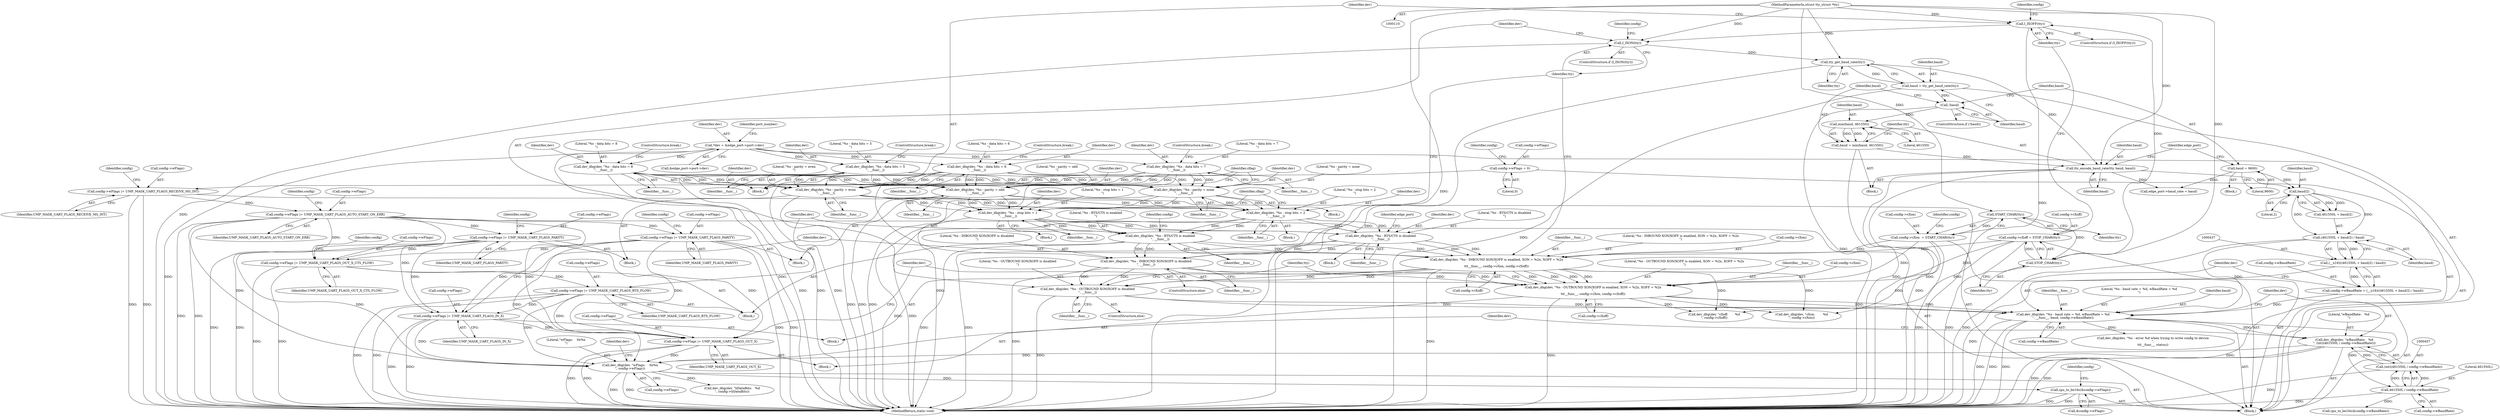 digraph "0_linux_6aeb75e6adfaed16e58780309613a578fe1ee90b@pointer" {
"1000505" [label="(Call,cpu_to_be16s(&config->wFlags))"];
"1000463" [label="(Call,dev_dbg(dev, \"wFlags:    0x%x\n\", config->wFlags))"];
"1000453" [label="(Call,dev_dbg(dev, \"wBaudRate:   %d\n\", (int)(461550L / config->wBaudRate)))"];
"1000445" [label="(Call,dev_dbg(dev, \"%s - baud rate = %d, wBaudRate = %d\n\", __func__, baud, config->wBaudRate))"];
"1000383" [label="(Call,dev_dbg(dev, \"%s - OUTBOUND XON/XOFF is enabled, XON = %2x, XOFF = %2x\n\",\n\t\t\t__func__, config->cXon, config->cXoff))"];
"1000359" [label="(Call,dev_dbg(dev, \"%s - INBOUND XON/XOFF is enabled, XON = %2x, XOFF = %2x\n\",\n\t\t\t__func__, config->cXon, config->cXoff))"];
"1000332" [label="(Call,dev_dbg(dev, \"%s - RTS/CTS is disabled\n\", __func__))"];
"1000296" [label="(Call,dev_dbg(dev, \"%s - stop bits = 2\n\", __func__))"];
"1000271" [label="(Call,dev_dbg(dev, \"%s - parity = even\n\", __func__))"];
"1000218" [label="(Call,dev_dbg(dev, \"%s - data bits = 7\n\", __func__))"];
"1000116" [label="(Call,*dev = &edge_port->port->dev)"];
"1000207" [label="(Call,dev_dbg(dev, \"%s - data bits = 6\n\", __func__))"];
"1000230" [label="(Call,dev_dbg(dev, \"%s - data bits = 8\n\", __func__))"];
"1000196" [label="(Call,dev_dbg(dev, \"%s - data bits = 5\n\", __func__))"];
"1000255" [label="(Call,dev_dbg(dev, \"%s - parity = odd\n\", __func__))"];
"1000282" [label="(Call,dev_dbg(dev, \"%s - parity = none\n\", __func__))"];
"1000307" [label="(Call,dev_dbg(dev, \"%s - stop bits = 1\n\", __func__))"];
"1000326" [label="(Call,dev_dbg(dev, \"%s - RTS/CTS is enabled\n\", __func__))"];
"1000338" [label="(Call,config->cXon  = START_CHAR(tty))"];
"1000342" [label="(Call,START_CHAR(tty))"];
"1000111" [label="(MethodParameterIn,struct tty_struct *tty)"];
"1000344" [label="(Call,config->cXoff = STOP_CHAR(tty))"];
"1000348" [label="(Call,STOP_CHAR(tty))"];
"1000370" [label="(Call,dev_dbg(dev, \"%s - INBOUND XON/XOFF is disabled\n\", __func__))"];
"1000394" [label="(Call,dev_dbg(dev, \"%s - OUTBOUND XON/XOFF is disabled\n\", __func__))"];
"1000438" [label="(Call,(461550L + baud/2) / baud)"];
"1000441" [label="(Call,baud/2)"];
"1000423" [label="(Call,tty_encode_baud_rate(tty, baud, baud))"];
"1000407" [label="(Call,tty_get_baud_rate(tty))"];
"1000375" [label="(Call,I_IXON(tty))"];
"1000351" [label="(Call,I_IXOFF(tty))"];
"1000418" [label="(Call,baud = min(baud, 461550))"];
"1000420" [label="(Call,min(baud, 461550))"];
"1000410" [label="(Call,!baud)"];
"1000405" [label="(Call,baud = tty_get_baud_rate(tty))"];
"1000413" [label="(Call,baud = 9600)"];
"1000432" [label="(Call,config->wBaudRate = (__u16)((461550L + baud/2) / baud))"];
"1000436" [label="(Call,(__u16)((461550L + baud/2) / baud))"];
"1000456" [label="(Call,(int)(461550L / config->wBaudRate))"];
"1000458" [label="(Call,461550L / config->wBaudRate)"];
"1000171" [label="(Call,config->wFlags |= UMP_MASK_UART_FLAGS_AUTO_START_ON_ERR)"];
"1000166" [label="(Call,config->wFlags |= UMP_MASK_UART_FLAGS_RECEIVE_MS_INT)"];
"1000161" [label="(Call,config->wFlags = 0)"];
"1000378" [label="(Call,config->wFlags |= UMP_MASK_UART_FLAGS_OUT_X)"];
"1000261" [label="(Call,config->wFlags |= UMP_MASK_UART_FLAGS_PARITY)"];
"1000321" [label="(Call,config->wFlags |= UMP_MASK_UART_FLAGS_RTS_FLOW)"];
"1000316" [label="(Call,config->wFlags |= UMP_MASK_UART_FLAGS_OUT_X_CTS_FLOW)"];
"1000245" [label="(Call,config->wFlags |= UMP_MASK_UART_FLAGS_PARITY)"];
"1000354" [label="(Call,config->wFlags |= UMP_MASK_UART_FLAGS_IN_X)"];
"1000283" [label="(Identifier,dev)"];
"1000465" [label="(Literal,\"wFlags:    0x%x\n\")"];
"1000438" [label="(Call,(461550L + baud/2) / baud)"];
"1000385" [label="(Literal,\"%s - OUTBOUND XON/XOFF is enabled, XON = %2x, XOFF = %2x\n\")"];
"1000359" [label="(Call,dev_dbg(dev, \"%s - INBOUND XON/XOFF is enabled, XON = %2x, XOFF = %2x\n\",\n\t\t\t__func__, config->cXon, config->cXoff))"];
"1000443" [label="(Literal,2)"];
"1000420" [label="(Call,min(baud, 461550))"];
"1000463" [label="(Call,dev_dbg(dev, \"wFlags:    0x%x\n\", config->wFlags))"];
"1000118" [label="(Call,&edge_port->port->dev)"];
"1000252" [label="(Identifier,config)"];
"1000406" [label="(Identifier,baud)"];
"1000458" [label="(Call,461550L / config->wBaudRate)"];
"1000166" [label="(Call,config->wFlags |= UMP_MASK_UART_FLAGS_RECEIVE_MS_INT)"];
"1000386" [label="(Identifier,__func__)"];
"1000257" [label="(Literal,\"%s - parity = odd\n\")"];
"1000335" [label="(Identifier,__func__)"];
"1000417" [label="(Block,)"];
"1000272" [label="(Identifier,dev)"];
"1000369" [label="(ControlStructure,else)"];
"1000442" [label="(Identifier,baud)"];
"1000547" [label="(MethodReturn,static void)"];
"1000510" [label="(Call,cpu_to_be16s(&config->wBaudRate))"];
"1000375" [label="(Call,I_IXON(tty))"];
"1000233" [label="(Identifier,__func__)"];
"1000301" [label="(Block,)"];
"1000405" [label="(Call,baud = tty_get_baud_rate(tty))"];
"1000432" [label="(Call,config->wBaudRate = (__u16)((461550L + baud/2) / baud))"];
"1000332" [label="(Call,dev_dbg(dev, \"%s - RTS/CTS is disabled\n\", __func__))"];
"1000260" [label="(Block,)"];
"1000371" [label="(Identifier,dev)"];
"1000175" [label="(Identifier,UMP_MASK_UART_FLAGS_AUTO_START_ON_ERR)"];
"1000298" [label="(Literal,\"%s - stop bits = 2\n\")"];
"1000362" [label="(Identifier,__func__)"];
"1000456" [label="(Call,(int)(461550L / config->wBaudRate))"];
"1000297" [label="(Identifier,dev)"];
"1000450" [label="(Call,config->wBaudRate)"];
"1000268" [label="(Identifier,config)"];
"1000325" [label="(Identifier,UMP_MASK_UART_FLAGS_RTS_FLOW)"];
"1000308" [label="(Identifier,dev)"];
"1000470" [label="(Identifier,dev)"];
"1000172" [label="(Call,config->wFlags)"];
"1000426" [label="(Identifier,baud)"];
"1000506" [label="(Call,&config->wFlags)"];
"1000246" [label="(Call,config->wFlags)"];
"1000322" [label="(Call,config->wFlags)"];
"1000355" [label="(Call,config->wFlags)"];
"1000222" [label="(ControlStructure,break;)"];
"1000316" [label="(Call,config->wFlags |= UMP_MASK_UART_FLAGS_OUT_X_CTS_FLOW)"];
"1000339" [label="(Call,config->cXon)"];
"1000199" [label="(Identifier,__func__)"];
"1000423" [label="(Call,tty_encode_baud_rate(tty, baud, baud))"];
"1000460" [label="(Call,config->wBaudRate)"];
"1000165" [label="(Literal,0)"];
"1000209" [label="(Literal,\"%s - data bits = 6\n\")"];
"1000361" [label="(Literal,\"%s - INBOUND XON/XOFF is enabled, XON = %2x, XOFF = %2x\n\")"];
"1000116" [label="(Call,*dev = &edge_port->port->dev)"];
"1000258" [label="(Identifier,__func__)"];
"1000299" [label="(Identifier,__func__)"];
"1000173" [label="(Identifier,config)"];
"1000265" [label="(Identifier,UMP_MASK_UART_FLAGS_PARITY)"];
"1000366" [label="(Call,config->cXoff)"];
"1000329" [label="(Identifier,__func__)"];
"1000168" [label="(Identifier,config)"];
"1000513" [label="(Identifier,config)"];
"1000424" [label="(Identifier,tty)"];
"1000333" [label="(Identifier,dev)"];
"1000433" [label="(Call,config->wBaudRate)"];
"1000230" [label="(Call,dev_dbg(dev, \"%s - data bits = 8\n\", __func__))"];
"1000429" [label="(Identifier,edge_port)"];
"1000439" [label="(Call,461550L + baud/2)"];
"1000198" [label="(Literal,\"%s - data bits = 5\n\")"];
"1000261" [label="(Call,config->wFlags |= UMP_MASK_UART_FLAGS_PARITY)"];
"1000505" [label="(Call,cpu_to_be16s(&config->wFlags))"];
"1000162" [label="(Call,config->wFlags)"];
"1000327" [label="(Identifier,dev)"];
"1000418" [label="(Call,baud = min(baud, 461550))"];
"1000415" [label="(Literal,9600)"];
"1000419" [label="(Identifier,baud)"];
"1000410" [label="(Call,!baud)"];
"1000345" [label="(Call,config->cXoff)"];
"1000117" [label="(Identifier,dev)"];
"1000189" [label="(Block,)"];
"1000376" [label="(Identifier,tty)"];
"1000382" [label="(Identifier,UMP_MASK_UART_FLAGS_OUT_X)"];
"1000384" [label="(Identifier,dev)"];
"1000387" [label="(Call,config->cXon)"];
"1000323" [label="(Identifier,config)"];
"1000245" [label="(Call,config->wFlags |= UMP_MASK_UART_FLAGS_PARITY)"];
"1000446" [label="(Identifier,dev)"];
"1000326" [label="(Call,dev_dbg(dev, \"%s - RTS/CTS is enabled\n\", __func__))"];
"1000282" [label="(Call,dev_dbg(dev, \"%s - parity = none\n\", __func__))"];
"1000284" [label="(Literal,\"%s - parity = none\n\")"];
"1000352" [label="(Identifier,tty)"];
"1000350" [label="(ControlStructure,if (I_IXOFF(tty)))"];
"1000232" [label="(Literal,\"%s - data bits = 8\n\")"];
"1000412" [label="(Block,)"];
"1000396" [label="(Literal,\"%s - OUTBOUND XON/XOFF is disabled\n\")"];
"1000448" [label="(Identifier,__func__)"];
"1000334" [label="(Literal,\"%s - RTS/CTS is disabled\n\")"];
"1000427" [label="(Call,edge_port->baud_rate = baud)"];
"1000393" [label="(ControlStructure,else)"];
"1000444" [label="(Identifier,baud)"];
"1000540" [label="(Call,dev_dbg(dev, \"%s - error %d when trying to write config to device\n\",\n\t\t\t__func__, status))"];
"1000459" [label="(Literal,461550L)"];
"1000379" [label="(Call,config->wFlags)"];
"1000493" [label="(Call,dev_dbg(dev, \"cXoff:       %d\n\", config->cXoff))"];
"1000161" [label="(Call,config->wFlags = 0)"];
"1000409" [label="(ControlStructure,if (!baud))"];
"1000455" [label="(Literal,\"wBaudRate:   %d\n\")"];
"1000114" [label="(Block,)"];
"1000285" [label="(Identifier,__func__)"];
"1000200" [label="(ControlStructure,break;)"];
"1000411" [label="(Identifier,baud)"];
"1000309" [label="(Literal,\"%s - stop bits = 1\n\")"];
"1000383" [label="(Call,dev_dbg(dev, \"%s - OUTBOUND XON/XOFF is enabled, XON = %2x, XOFF = %2x\n\",\n\t\t\t__func__, config->cXon, config->cXoff))"];
"1000342" [label="(Call,START_CHAR(tty))"];
"1000343" [label="(Identifier,tty)"];
"1000380" [label="(Identifier,config)"];
"1000447" [label="(Literal,\"%s - baud rate = %d, wBaudRate = %d\n\")"];
"1000337" [label="(Identifier,edge_port)"];
"1000377" [label="(Block,)"];
"1000315" [label="(Block,)"];
"1000344" [label="(Call,config->cXoff = STOP_CHAR(tty))"];
"1000211" [label="(ControlStructure,break;)"];
"1000234" [label="(ControlStructure,break;)"];
"1000441" [label="(Call,baud/2)"];
"1000197" [label="(Identifier,dev)"];
"1000374" [label="(ControlStructure,if (I_IXON(tty)))"];
"1000363" [label="(Call,config->cXon)"];
"1000244" [label="(Block,)"];
"1000407" [label="(Call,tty_get_baud_rate(tty))"];
"1000170" [label="(Identifier,UMP_MASK_UART_FLAGS_RECEIVE_MS_INT)"];
"1000290" [label="(Block,)"];
"1000351" [label="(Call,I_IXOFF(tty))"];
"1000346" [label="(Identifier,config)"];
"1000196" [label="(Call,dev_dbg(dev, \"%s - data bits = 5\n\", __func__))"];
"1000271" [label="(Call,dev_dbg(dev, \"%s - parity = even\n\", __func__))"];
"1000349" [label="(Identifier,tty)"];
"1000445" [label="(Call,dev_dbg(dev, \"%s - baud rate = %d, wBaudRate = %d\n\", __func__, baud, config->wBaudRate))"];
"1000401" [label="(Identifier,tty)"];
"1000394" [label="(Call,dev_dbg(dev, \"%s - OUTBOUND XON/XOFF is disabled\n\", __func__))"];
"1000449" [label="(Identifier,baud)"];
"1000207" [label="(Call,dev_dbg(dev, \"%s - data bits = 6\n\", __func__))"];
"1000276" [label="(Block,)"];
"1000262" [label="(Call,config->wFlags)"];
"1000414" [label="(Identifier,baud)"];
"1000320" [label="(Identifier,UMP_MASK_UART_FLAGS_OUT_X_CTS_FLOW)"];
"1000255" [label="(Call,dev_dbg(dev, \"%s - parity = odd\n\", __func__))"];
"1000288" [label="(Identifier,cflag)"];
"1000338" [label="(Call,config->cXon  = START_CHAR(tty))"];
"1000464" [label="(Identifier,dev)"];
"1000378" [label="(Call,config->wFlags |= UMP_MASK_UART_FLAGS_OUT_X)"];
"1000348" [label="(Call,STOP_CHAR(tty))"];
"1000321" [label="(Call,config->wFlags |= UMP_MASK_UART_FLAGS_RTS_FLOW)"];
"1000372" [label="(Literal,\"%s - INBOUND XON/XOFF is disabled\n\")"];
"1000220" [label="(Literal,\"%s - data bits = 7\n\")"];
"1000454" [label="(Identifier,dev)"];
"1000469" [label="(Call,dev_dbg(dev, \"bDataBits:   %d\n\", config->bDataBits))"];
"1000313" [label="(Identifier,cflag)"];
"1000218" [label="(Call,dev_dbg(dev, \"%s - data bits = 7\n\", __func__))"];
"1000436" [label="(Call,(__u16)((461550L + baud/2) / baud))"];
"1000210" [label="(Identifier,__func__)"];
"1000390" [label="(Call,config->cXoff)"];
"1000296" [label="(Call,dev_dbg(dev, \"%s - stop bits = 2\n\", __func__))"];
"1000354" [label="(Call,config->wFlags |= UMP_MASK_UART_FLAGS_IN_X)"];
"1000453" [label="(Call,dev_dbg(dev, \"wBaudRate:   %d\n\", (int)(461550L / config->wBaudRate)))"];
"1000219" [label="(Identifier,dev)"];
"1000256" [label="(Identifier,dev)"];
"1000171" [label="(Call,config->wFlags |= UMP_MASK_UART_FLAGS_AUTO_START_ON_ERR)"];
"1000408" [label="(Identifier,tty)"];
"1000395" [label="(Identifier,dev)"];
"1000397" [label="(Identifier,__func__)"];
"1000130" [label="(Identifier,port_number)"];
"1000178" [label="(Identifier,config)"];
"1000328" [label="(Literal,\"%s - RTS/CTS is enabled\n\")"];
"1000487" [label="(Call,dev_dbg(dev, \"cXon:        %d\n\", config->cXon))"];
"1000466" [label="(Call,config->wFlags)"];
"1000249" [label="(Identifier,UMP_MASK_UART_FLAGS_PARITY)"];
"1000370" [label="(Call,dev_dbg(dev, \"%s - INBOUND XON/XOFF is disabled\n\", __func__))"];
"1000413" [label="(Call,baud = 9600)"];
"1000273" [label="(Literal,\"%s - parity = even\n\")"];
"1000356" [label="(Identifier,config)"];
"1000111" [label="(MethodParameterIn,struct tty_struct *tty)"];
"1000358" [label="(Identifier,UMP_MASK_UART_FLAGS_IN_X)"];
"1000221" [label="(Identifier,__func__)"];
"1000231" [label="(Identifier,dev)"];
"1000425" [label="(Identifier,baud)"];
"1000373" [label="(Identifier,__func__)"];
"1000331" [label="(Block,)"];
"1000340" [label="(Identifier,config)"];
"1000421" [label="(Identifier,baud)"];
"1000360" [label="(Identifier,dev)"];
"1000422" [label="(Literal,461550)"];
"1000208" [label="(Identifier,dev)"];
"1000317" [label="(Call,config->wFlags)"];
"1000353" [label="(Block,)"];
"1000307" [label="(Call,dev_dbg(dev, \"%s - stop bits = 1\n\", __func__))"];
"1000167" [label="(Call,config->wFlags)"];
"1000274" [label="(Identifier,__func__)"];
"1000310" [label="(Identifier,__func__)"];
"1000505" -> "1000114"  [label="AST: "];
"1000505" -> "1000506"  [label="CFG: "];
"1000506" -> "1000505"  [label="AST: "];
"1000513" -> "1000505"  [label="CFG: "];
"1000505" -> "1000547"  [label="DDG: "];
"1000505" -> "1000547"  [label="DDG: "];
"1000463" -> "1000505"  [label="DDG: "];
"1000463" -> "1000114"  [label="AST: "];
"1000463" -> "1000466"  [label="CFG: "];
"1000464" -> "1000463"  [label="AST: "];
"1000465" -> "1000463"  [label="AST: "];
"1000466" -> "1000463"  [label="AST: "];
"1000470" -> "1000463"  [label="CFG: "];
"1000463" -> "1000547"  [label="DDG: "];
"1000463" -> "1000547"  [label="DDG: "];
"1000453" -> "1000463"  [label="DDG: "];
"1000171" -> "1000463"  [label="DDG: "];
"1000378" -> "1000463"  [label="DDG: "];
"1000261" -> "1000463"  [label="DDG: "];
"1000321" -> "1000463"  [label="DDG: "];
"1000245" -> "1000463"  [label="DDG: "];
"1000354" -> "1000463"  [label="DDG: "];
"1000463" -> "1000469"  [label="DDG: "];
"1000453" -> "1000114"  [label="AST: "];
"1000453" -> "1000456"  [label="CFG: "];
"1000454" -> "1000453"  [label="AST: "];
"1000455" -> "1000453"  [label="AST: "];
"1000456" -> "1000453"  [label="AST: "];
"1000464" -> "1000453"  [label="CFG: "];
"1000453" -> "1000547"  [label="DDG: "];
"1000453" -> "1000547"  [label="DDG: "];
"1000445" -> "1000453"  [label="DDG: "];
"1000456" -> "1000453"  [label="DDG: "];
"1000445" -> "1000114"  [label="AST: "];
"1000445" -> "1000450"  [label="CFG: "];
"1000446" -> "1000445"  [label="AST: "];
"1000447" -> "1000445"  [label="AST: "];
"1000448" -> "1000445"  [label="AST: "];
"1000449" -> "1000445"  [label="AST: "];
"1000450" -> "1000445"  [label="AST: "];
"1000454" -> "1000445"  [label="CFG: "];
"1000445" -> "1000547"  [label="DDG: "];
"1000445" -> "1000547"  [label="DDG: "];
"1000445" -> "1000547"  [label="DDG: "];
"1000383" -> "1000445"  [label="DDG: "];
"1000383" -> "1000445"  [label="DDG: "];
"1000394" -> "1000445"  [label="DDG: "];
"1000394" -> "1000445"  [label="DDG: "];
"1000438" -> "1000445"  [label="DDG: "];
"1000432" -> "1000445"  [label="DDG: "];
"1000445" -> "1000458"  [label="DDG: "];
"1000445" -> "1000540"  [label="DDG: "];
"1000383" -> "1000377"  [label="AST: "];
"1000383" -> "1000390"  [label="CFG: "];
"1000384" -> "1000383"  [label="AST: "];
"1000385" -> "1000383"  [label="AST: "];
"1000386" -> "1000383"  [label="AST: "];
"1000387" -> "1000383"  [label="AST: "];
"1000390" -> "1000383"  [label="AST: "];
"1000401" -> "1000383"  [label="CFG: "];
"1000383" -> "1000547"  [label="DDG: "];
"1000359" -> "1000383"  [label="DDG: "];
"1000359" -> "1000383"  [label="DDG: "];
"1000359" -> "1000383"  [label="DDG: "];
"1000359" -> "1000383"  [label="DDG: "];
"1000370" -> "1000383"  [label="DDG: "];
"1000370" -> "1000383"  [label="DDG: "];
"1000338" -> "1000383"  [label="DDG: "];
"1000344" -> "1000383"  [label="DDG: "];
"1000383" -> "1000487"  [label="DDG: "];
"1000383" -> "1000493"  [label="DDG: "];
"1000359" -> "1000353"  [label="AST: "];
"1000359" -> "1000366"  [label="CFG: "];
"1000360" -> "1000359"  [label="AST: "];
"1000361" -> "1000359"  [label="AST: "];
"1000362" -> "1000359"  [label="AST: "];
"1000363" -> "1000359"  [label="AST: "];
"1000366" -> "1000359"  [label="AST: "];
"1000376" -> "1000359"  [label="CFG: "];
"1000359" -> "1000547"  [label="DDG: "];
"1000332" -> "1000359"  [label="DDG: "];
"1000332" -> "1000359"  [label="DDG: "];
"1000326" -> "1000359"  [label="DDG: "];
"1000326" -> "1000359"  [label="DDG: "];
"1000338" -> "1000359"  [label="DDG: "];
"1000344" -> "1000359"  [label="DDG: "];
"1000359" -> "1000394"  [label="DDG: "];
"1000359" -> "1000394"  [label="DDG: "];
"1000359" -> "1000487"  [label="DDG: "];
"1000359" -> "1000493"  [label="DDG: "];
"1000332" -> "1000331"  [label="AST: "];
"1000332" -> "1000335"  [label="CFG: "];
"1000333" -> "1000332"  [label="AST: "];
"1000334" -> "1000332"  [label="AST: "];
"1000335" -> "1000332"  [label="AST: "];
"1000337" -> "1000332"  [label="CFG: "];
"1000332" -> "1000547"  [label="DDG: "];
"1000296" -> "1000332"  [label="DDG: "];
"1000296" -> "1000332"  [label="DDG: "];
"1000307" -> "1000332"  [label="DDG: "];
"1000307" -> "1000332"  [label="DDG: "];
"1000332" -> "1000370"  [label="DDG: "];
"1000332" -> "1000370"  [label="DDG: "];
"1000296" -> "1000290"  [label="AST: "];
"1000296" -> "1000299"  [label="CFG: "];
"1000297" -> "1000296"  [label="AST: "];
"1000298" -> "1000296"  [label="AST: "];
"1000299" -> "1000296"  [label="AST: "];
"1000313" -> "1000296"  [label="CFG: "];
"1000296" -> "1000547"  [label="DDG: "];
"1000271" -> "1000296"  [label="DDG: "];
"1000271" -> "1000296"  [label="DDG: "];
"1000255" -> "1000296"  [label="DDG: "];
"1000255" -> "1000296"  [label="DDG: "];
"1000282" -> "1000296"  [label="DDG: "];
"1000282" -> "1000296"  [label="DDG: "];
"1000296" -> "1000326"  [label="DDG: "];
"1000296" -> "1000326"  [label="DDG: "];
"1000271" -> "1000260"  [label="AST: "];
"1000271" -> "1000274"  [label="CFG: "];
"1000272" -> "1000271"  [label="AST: "];
"1000273" -> "1000271"  [label="AST: "];
"1000274" -> "1000271"  [label="AST: "];
"1000288" -> "1000271"  [label="CFG: "];
"1000271" -> "1000547"  [label="DDG: "];
"1000218" -> "1000271"  [label="DDG: "];
"1000218" -> "1000271"  [label="DDG: "];
"1000207" -> "1000271"  [label="DDG: "];
"1000207" -> "1000271"  [label="DDG: "];
"1000230" -> "1000271"  [label="DDG: "];
"1000230" -> "1000271"  [label="DDG: "];
"1000196" -> "1000271"  [label="DDG: "];
"1000196" -> "1000271"  [label="DDG: "];
"1000271" -> "1000307"  [label="DDG: "];
"1000271" -> "1000307"  [label="DDG: "];
"1000218" -> "1000189"  [label="AST: "];
"1000218" -> "1000221"  [label="CFG: "];
"1000219" -> "1000218"  [label="AST: "];
"1000220" -> "1000218"  [label="AST: "];
"1000221" -> "1000218"  [label="AST: "];
"1000222" -> "1000218"  [label="CFG: "];
"1000218" -> "1000547"  [label="DDG: "];
"1000116" -> "1000218"  [label="DDG: "];
"1000218" -> "1000255"  [label="DDG: "];
"1000218" -> "1000255"  [label="DDG: "];
"1000218" -> "1000282"  [label="DDG: "];
"1000218" -> "1000282"  [label="DDG: "];
"1000116" -> "1000114"  [label="AST: "];
"1000116" -> "1000118"  [label="CFG: "];
"1000117" -> "1000116"  [label="AST: "];
"1000118" -> "1000116"  [label="AST: "];
"1000130" -> "1000116"  [label="CFG: "];
"1000116" -> "1000547"  [label="DDG: "];
"1000116" -> "1000547"  [label="DDG: "];
"1000116" -> "1000196"  [label="DDG: "];
"1000116" -> "1000207"  [label="DDG: "];
"1000116" -> "1000230"  [label="DDG: "];
"1000207" -> "1000189"  [label="AST: "];
"1000207" -> "1000210"  [label="CFG: "];
"1000208" -> "1000207"  [label="AST: "];
"1000209" -> "1000207"  [label="AST: "];
"1000210" -> "1000207"  [label="AST: "];
"1000211" -> "1000207"  [label="CFG: "];
"1000207" -> "1000547"  [label="DDG: "];
"1000207" -> "1000255"  [label="DDG: "];
"1000207" -> "1000255"  [label="DDG: "];
"1000207" -> "1000282"  [label="DDG: "];
"1000207" -> "1000282"  [label="DDG: "];
"1000230" -> "1000189"  [label="AST: "];
"1000230" -> "1000233"  [label="CFG: "];
"1000231" -> "1000230"  [label="AST: "];
"1000232" -> "1000230"  [label="AST: "];
"1000233" -> "1000230"  [label="AST: "];
"1000234" -> "1000230"  [label="CFG: "];
"1000230" -> "1000547"  [label="DDG: "];
"1000230" -> "1000255"  [label="DDG: "];
"1000230" -> "1000255"  [label="DDG: "];
"1000230" -> "1000282"  [label="DDG: "];
"1000230" -> "1000282"  [label="DDG: "];
"1000196" -> "1000189"  [label="AST: "];
"1000196" -> "1000199"  [label="CFG: "];
"1000197" -> "1000196"  [label="AST: "];
"1000198" -> "1000196"  [label="AST: "];
"1000199" -> "1000196"  [label="AST: "];
"1000200" -> "1000196"  [label="CFG: "];
"1000196" -> "1000547"  [label="DDG: "];
"1000196" -> "1000255"  [label="DDG: "];
"1000196" -> "1000255"  [label="DDG: "];
"1000196" -> "1000282"  [label="DDG: "];
"1000196" -> "1000282"  [label="DDG: "];
"1000255" -> "1000244"  [label="AST: "];
"1000255" -> "1000258"  [label="CFG: "];
"1000256" -> "1000255"  [label="AST: "];
"1000257" -> "1000255"  [label="AST: "];
"1000258" -> "1000255"  [label="AST: "];
"1000288" -> "1000255"  [label="CFG: "];
"1000255" -> "1000547"  [label="DDG: "];
"1000255" -> "1000307"  [label="DDG: "];
"1000255" -> "1000307"  [label="DDG: "];
"1000282" -> "1000276"  [label="AST: "];
"1000282" -> "1000285"  [label="CFG: "];
"1000283" -> "1000282"  [label="AST: "];
"1000284" -> "1000282"  [label="AST: "];
"1000285" -> "1000282"  [label="AST: "];
"1000288" -> "1000282"  [label="CFG: "];
"1000282" -> "1000547"  [label="DDG: "];
"1000282" -> "1000307"  [label="DDG: "];
"1000282" -> "1000307"  [label="DDG: "];
"1000307" -> "1000301"  [label="AST: "];
"1000307" -> "1000310"  [label="CFG: "];
"1000308" -> "1000307"  [label="AST: "];
"1000309" -> "1000307"  [label="AST: "];
"1000310" -> "1000307"  [label="AST: "];
"1000313" -> "1000307"  [label="CFG: "];
"1000307" -> "1000547"  [label="DDG: "];
"1000307" -> "1000326"  [label="DDG: "];
"1000307" -> "1000326"  [label="DDG: "];
"1000326" -> "1000315"  [label="AST: "];
"1000326" -> "1000329"  [label="CFG: "];
"1000327" -> "1000326"  [label="AST: "];
"1000328" -> "1000326"  [label="AST: "];
"1000329" -> "1000326"  [label="AST: "];
"1000340" -> "1000326"  [label="CFG: "];
"1000326" -> "1000547"  [label="DDG: "];
"1000326" -> "1000370"  [label="DDG: "];
"1000326" -> "1000370"  [label="DDG: "];
"1000338" -> "1000114"  [label="AST: "];
"1000338" -> "1000342"  [label="CFG: "];
"1000339" -> "1000338"  [label="AST: "];
"1000342" -> "1000338"  [label="AST: "];
"1000346" -> "1000338"  [label="CFG: "];
"1000338" -> "1000547"  [label="DDG: "];
"1000342" -> "1000338"  [label="DDG: "];
"1000338" -> "1000487"  [label="DDG: "];
"1000342" -> "1000343"  [label="CFG: "];
"1000343" -> "1000342"  [label="AST: "];
"1000111" -> "1000342"  [label="DDG: "];
"1000342" -> "1000348"  [label="DDG: "];
"1000111" -> "1000110"  [label="AST: "];
"1000111" -> "1000547"  [label="DDG: "];
"1000111" -> "1000348"  [label="DDG: "];
"1000111" -> "1000351"  [label="DDG: "];
"1000111" -> "1000375"  [label="DDG: "];
"1000111" -> "1000407"  [label="DDG: "];
"1000111" -> "1000423"  [label="DDG: "];
"1000344" -> "1000114"  [label="AST: "];
"1000344" -> "1000348"  [label="CFG: "];
"1000345" -> "1000344"  [label="AST: "];
"1000348" -> "1000344"  [label="AST: "];
"1000352" -> "1000344"  [label="CFG: "];
"1000344" -> "1000547"  [label="DDG: "];
"1000348" -> "1000344"  [label="DDG: "];
"1000344" -> "1000493"  [label="DDG: "];
"1000348" -> "1000349"  [label="CFG: "];
"1000349" -> "1000348"  [label="AST: "];
"1000348" -> "1000351"  [label="DDG: "];
"1000370" -> "1000369"  [label="AST: "];
"1000370" -> "1000373"  [label="CFG: "];
"1000371" -> "1000370"  [label="AST: "];
"1000372" -> "1000370"  [label="AST: "];
"1000373" -> "1000370"  [label="AST: "];
"1000376" -> "1000370"  [label="CFG: "];
"1000370" -> "1000547"  [label="DDG: "];
"1000370" -> "1000394"  [label="DDG: "];
"1000370" -> "1000394"  [label="DDG: "];
"1000394" -> "1000393"  [label="AST: "];
"1000394" -> "1000397"  [label="CFG: "];
"1000395" -> "1000394"  [label="AST: "];
"1000396" -> "1000394"  [label="AST: "];
"1000397" -> "1000394"  [label="AST: "];
"1000401" -> "1000394"  [label="CFG: "];
"1000394" -> "1000547"  [label="DDG: "];
"1000438" -> "1000436"  [label="AST: "];
"1000438" -> "1000444"  [label="CFG: "];
"1000439" -> "1000438"  [label="AST: "];
"1000444" -> "1000438"  [label="AST: "];
"1000436" -> "1000438"  [label="CFG: "];
"1000438" -> "1000547"  [label="DDG: "];
"1000438" -> "1000436"  [label="DDG: "];
"1000438" -> "1000436"  [label="DDG: "];
"1000441" -> "1000438"  [label="DDG: "];
"1000441" -> "1000438"  [label="DDG: "];
"1000441" -> "1000439"  [label="AST: "];
"1000441" -> "1000443"  [label="CFG: "];
"1000442" -> "1000441"  [label="AST: "];
"1000443" -> "1000441"  [label="AST: "];
"1000439" -> "1000441"  [label="CFG: "];
"1000441" -> "1000439"  [label="DDG: "];
"1000441" -> "1000439"  [label="DDG: "];
"1000423" -> "1000441"  [label="DDG: "];
"1000413" -> "1000441"  [label="DDG: "];
"1000423" -> "1000417"  [label="AST: "];
"1000423" -> "1000426"  [label="CFG: "];
"1000424" -> "1000423"  [label="AST: "];
"1000425" -> "1000423"  [label="AST: "];
"1000426" -> "1000423"  [label="AST: "];
"1000429" -> "1000423"  [label="CFG: "];
"1000423" -> "1000547"  [label="DDG: "];
"1000423" -> "1000547"  [label="DDG: "];
"1000407" -> "1000423"  [label="DDG: "];
"1000418" -> "1000423"  [label="DDG: "];
"1000423" -> "1000427"  [label="DDG: "];
"1000407" -> "1000405"  [label="AST: "];
"1000407" -> "1000408"  [label="CFG: "];
"1000408" -> "1000407"  [label="AST: "];
"1000405" -> "1000407"  [label="CFG: "];
"1000407" -> "1000547"  [label="DDG: "];
"1000407" -> "1000405"  [label="DDG: "];
"1000375" -> "1000407"  [label="DDG: "];
"1000375" -> "1000374"  [label="AST: "];
"1000375" -> "1000376"  [label="CFG: "];
"1000376" -> "1000375"  [label="AST: "];
"1000380" -> "1000375"  [label="CFG: "];
"1000395" -> "1000375"  [label="CFG: "];
"1000375" -> "1000547"  [label="DDG: "];
"1000351" -> "1000375"  [label="DDG: "];
"1000351" -> "1000350"  [label="AST: "];
"1000351" -> "1000352"  [label="CFG: "];
"1000352" -> "1000351"  [label="AST: "];
"1000356" -> "1000351"  [label="CFG: "];
"1000371" -> "1000351"  [label="CFG: "];
"1000351" -> "1000547"  [label="DDG: "];
"1000418" -> "1000417"  [label="AST: "];
"1000418" -> "1000420"  [label="CFG: "];
"1000419" -> "1000418"  [label="AST: "];
"1000420" -> "1000418"  [label="AST: "];
"1000424" -> "1000418"  [label="CFG: "];
"1000418" -> "1000547"  [label="DDG: "];
"1000420" -> "1000418"  [label="DDG: "];
"1000420" -> "1000418"  [label="DDG: "];
"1000420" -> "1000422"  [label="CFG: "];
"1000421" -> "1000420"  [label="AST: "];
"1000422" -> "1000420"  [label="AST: "];
"1000410" -> "1000420"  [label="DDG: "];
"1000410" -> "1000409"  [label="AST: "];
"1000410" -> "1000411"  [label="CFG: "];
"1000411" -> "1000410"  [label="AST: "];
"1000414" -> "1000410"  [label="CFG: "];
"1000419" -> "1000410"  [label="CFG: "];
"1000410" -> "1000547"  [label="DDG: "];
"1000405" -> "1000410"  [label="DDG: "];
"1000405" -> "1000114"  [label="AST: "];
"1000406" -> "1000405"  [label="AST: "];
"1000411" -> "1000405"  [label="CFG: "];
"1000405" -> "1000547"  [label="DDG: "];
"1000413" -> "1000412"  [label="AST: "];
"1000413" -> "1000415"  [label="CFG: "];
"1000414" -> "1000413"  [label="AST: "];
"1000415" -> "1000413"  [label="AST: "];
"1000429" -> "1000413"  [label="CFG: "];
"1000413" -> "1000427"  [label="DDG: "];
"1000432" -> "1000114"  [label="AST: "];
"1000432" -> "1000436"  [label="CFG: "];
"1000433" -> "1000432"  [label="AST: "];
"1000436" -> "1000432"  [label="AST: "];
"1000446" -> "1000432"  [label="CFG: "];
"1000432" -> "1000547"  [label="DDG: "];
"1000436" -> "1000432"  [label="DDG: "];
"1000437" -> "1000436"  [label="AST: "];
"1000436" -> "1000547"  [label="DDG: "];
"1000456" -> "1000458"  [label="CFG: "];
"1000457" -> "1000456"  [label="AST: "];
"1000458" -> "1000456"  [label="AST: "];
"1000456" -> "1000547"  [label="DDG: "];
"1000458" -> "1000456"  [label="DDG: "];
"1000458" -> "1000456"  [label="DDG: "];
"1000458" -> "1000460"  [label="CFG: "];
"1000459" -> "1000458"  [label="AST: "];
"1000460" -> "1000458"  [label="AST: "];
"1000458" -> "1000547"  [label="DDG: "];
"1000458" -> "1000510"  [label="DDG: "];
"1000171" -> "1000114"  [label="AST: "];
"1000171" -> "1000175"  [label="CFG: "];
"1000172" -> "1000171"  [label="AST: "];
"1000175" -> "1000171"  [label="AST: "];
"1000178" -> "1000171"  [label="CFG: "];
"1000171" -> "1000547"  [label="DDG: "];
"1000171" -> "1000547"  [label="DDG: "];
"1000166" -> "1000171"  [label="DDG: "];
"1000171" -> "1000245"  [label="DDG: "];
"1000171" -> "1000261"  [label="DDG: "];
"1000171" -> "1000316"  [label="DDG: "];
"1000171" -> "1000354"  [label="DDG: "];
"1000171" -> "1000378"  [label="DDG: "];
"1000166" -> "1000114"  [label="AST: "];
"1000166" -> "1000170"  [label="CFG: "];
"1000167" -> "1000166"  [label="AST: "];
"1000170" -> "1000166"  [label="AST: "];
"1000173" -> "1000166"  [label="CFG: "];
"1000166" -> "1000547"  [label="DDG: "];
"1000166" -> "1000547"  [label="DDG: "];
"1000161" -> "1000166"  [label="DDG: "];
"1000161" -> "1000114"  [label="AST: "];
"1000161" -> "1000165"  [label="CFG: "];
"1000162" -> "1000161"  [label="AST: "];
"1000165" -> "1000161"  [label="AST: "];
"1000168" -> "1000161"  [label="CFG: "];
"1000378" -> "1000377"  [label="AST: "];
"1000378" -> "1000382"  [label="CFG: "];
"1000379" -> "1000378"  [label="AST: "];
"1000382" -> "1000378"  [label="AST: "];
"1000384" -> "1000378"  [label="CFG: "];
"1000378" -> "1000547"  [label="DDG: "];
"1000378" -> "1000547"  [label="DDG: "];
"1000261" -> "1000378"  [label="DDG: "];
"1000321" -> "1000378"  [label="DDG: "];
"1000245" -> "1000378"  [label="DDG: "];
"1000354" -> "1000378"  [label="DDG: "];
"1000261" -> "1000260"  [label="AST: "];
"1000261" -> "1000265"  [label="CFG: "];
"1000262" -> "1000261"  [label="AST: "];
"1000265" -> "1000261"  [label="AST: "];
"1000268" -> "1000261"  [label="CFG: "];
"1000261" -> "1000547"  [label="DDG: "];
"1000261" -> "1000547"  [label="DDG: "];
"1000261" -> "1000316"  [label="DDG: "];
"1000261" -> "1000354"  [label="DDG: "];
"1000321" -> "1000315"  [label="AST: "];
"1000321" -> "1000325"  [label="CFG: "];
"1000322" -> "1000321"  [label="AST: "];
"1000325" -> "1000321"  [label="AST: "];
"1000327" -> "1000321"  [label="CFG: "];
"1000321" -> "1000547"  [label="DDG: "];
"1000321" -> "1000547"  [label="DDG: "];
"1000316" -> "1000321"  [label="DDG: "];
"1000321" -> "1000354"  [label="DDG: "];
"1000316" -> "1000315"  [label="AST: "];
"1000316" -> "1000320"  [label="CFG: "];
"1000317" -> "1000316"  [label="AST: "];
"1000320" -> "1000316"  [label="AST: "];
"1000323" -> "1000316"  [label="CFG: "];
"1000316" -> "1000547"  [label="DDG: "];
"1000316" -> "1000547"  [label="DDG: "];
"1000245" -> "1000316"  [label="DDG: "];
"1000245" -> "1000244"  [label="AST: "];
"1000245" -> "1000249"  [label="CFG: "];
"1000246" -> "1000245"  [label="AST: "];
"1000249" -> "1000245"  [label="AST: "];
"1000252" -> "1000245"  [label="CFG: "];
"1000245" -> "1000547"  [label="DDG: "];
"1000245" -> "1000547"  [label="DDG: "];
"1000245" -> "1000354"  [label="DDG: "];
"1000354" -> "1000353"  [label="AST: "];
"1000354" -> "1000358"  [label="CFG: "];
"1000355" -> "1000354"  [label="AST: "];
"1000358" -> "1000354"  [label="AST: "];
"1000360" -> "1000354"  [label="CFG: "];
"1000354" -> "1000547"  [label="DDG: "];
"1000354" -> "1000547"  [label="DDG: "];
}
